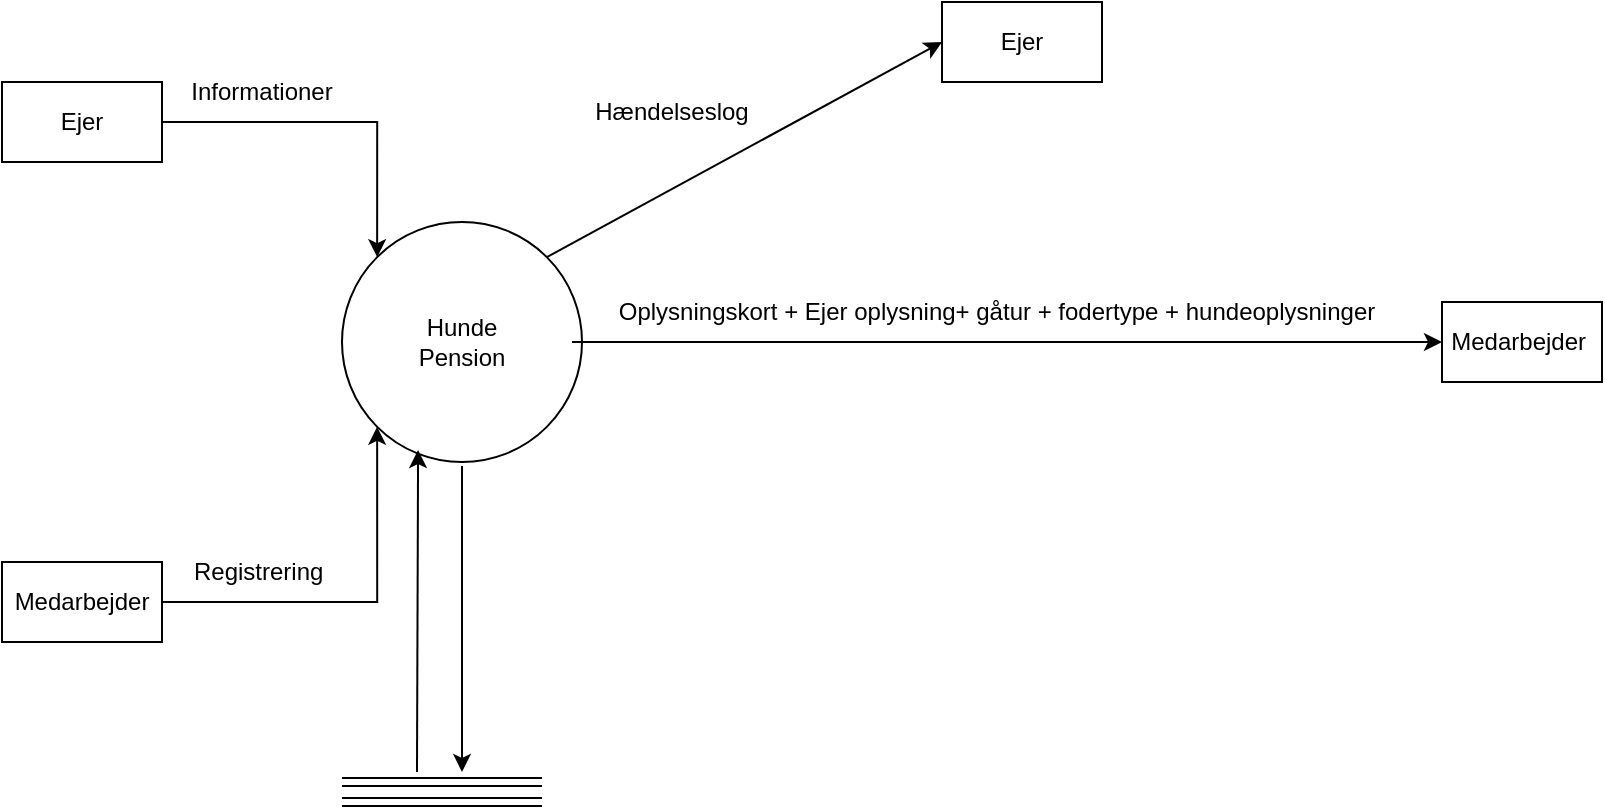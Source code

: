 <mxfile version="24.7.8">
  <diagram name="Side-1" id="4SoXblWmjBMmxnL8p0wN">
    <mxGraphModel dx="1050" dy="621" grid="1" gridSize="10" guides="1" tooltips="1" connect="1" arrows="1" fold="1" page="1" pageScale="1" pageWidth="827" pageHeight="1169" math="0" shadow="0">
      <root>
        <mxCell id="0" />
        <mxCell id="1" parent="0" />
        <mxCell id="9eWgH0xNXHCLbU-PMWU3-1" value="Hunde&lt;div&gt;Pension&lt;/div&gt;" style="ellipse;whiteSpace=wrap;html=1;aspect=fixed;" vertex="1" parent="1">
          <mxGeometry x="180" y="270" width="120" height="120" as="geometry" />
        </mxCell>
        <mxCell id="9eWgH0xNXHCLbU-PMWU3-3" value="" style="edgeStyle=orthogonalEdgeStyle;rounded=0;orthogonalLoop=1;jettySize=auto;html=1;entryX=0;entryY=0;entryDx=0;entryDy=0;" edge="1" parent="1" source="9eWgH0xNXHCLbU-PMWU3-2" target="9eWgH0xNXHCLbU-PMWU3-1">
          <mxGeometry relative="1" as="geometry" />
        </mxCell>
        <mxCell id="9eWgH0xNXHCLbU-PMWU3-2" value="Ejer" style="rounded=0;whiteSpace=wrap;html=1;" vertex="1" parent="1">
          <mxGeometry x="10" y="200" width="80" height="40" as="geometry" />
        </mxCell>
        <mxCell id="9eWgH0xNXHCLbU-PMWU3-5" style="edgeStyle=orthogonalEdgeStyle;rounded=0;orthogonalLoop=1;jettySize=auto;html=1;entryX=0;entryY=1;entryDx=0;entryDy=0;" edge="1" parent="1" source="9eWgH0xNXHCLbU-PMWU3-4" target="9eWgH0xNXHCLbU-PMWU3-1">
          <mxGeometry relative="1" as="geometry" />
        </mxCell>
        <mxCell id="9eWgH0xNXHCLbU-PMWU3-4" value="Medarbejder" style="rounded=0;whiteSpace=wrap;html=1;" vertex="1" parent="1">
          <mxGeometry x="10" y="440" width="80" height="40" as="geometry" />
        </mxCell>
        <mxCell id="9eWgH0xNXHCLbU-PMWU3-13" value="" style="endArrow=classic;html=1;rounded=0;exitX=1;exitY=0;exitDx=0;exitDy=0;entryX=0;entryY=0.5;entryDx=0;entryDy=0;" edge="1" parent="1" source="9eWgH0xNXHCLbU-PMWU3-1" target="9eWgH0xNXHCLbU-PMWU3-30">
          <mxGeometry width="50" height="50" relative="1" as="geometry">
            <mxPoint x="390" y="350" as="sourcePoint" />
            <mxPoint x="600" y="500" as="targetPoint" />
          </mxGeometry>
        </mxCell>
        <mxCell id="9eWgH0xNXHCLbU-PMWU3-14" value="" style="endArrow=classic;html=1;rounded=0;exitX=0;exitY=1;exitDx=0;exitDy=0;entryX=0;entryY=0.5;entryDx=0;entryDy=0;" edge="1" parent="1" source="9eWgH0xNXHCLbU-PMWU3-21" target="9eWgH0xNXHCLbU-PMWU3-41">
          <mxGeometry width="50" height="50" relative="1" as="geometry">
            <mxPoint x="180" y="330" as="sourcePoint" />
            <mxPoint x="610" y="330" as="targetPoint" />
          </mxGeometry>
        </mxCell>
        <mxCell id="9eWgH0xNXHCLbU-PMWU3-20" value="Hændelseslog" style="text;html=1;align=center;verticalAlign=middle;whiteSpace=wrap;rounded=0;" vertex="1" parent="1">
          <mxGeometry x="260" y="200" width="170" height="30" as="geometry" />
        </mxCell>
        <mxCell id="9eWgH0xNXHCLbU-PMWU3-21" value="Oplysningskort + Ejer oplysning+ gåtur + fodertype + hundeoplysninger" style="text;html=1;align=center;verticalAlign=middle;whiteSpace=wrap;rounded=0;rotation=0;" vertex="1" parent="1">
          <mxGeometry x="295" y="300" width="425" height="30" as="geometry" />
        </mxCell>
        <mxCell id="9eWgH0xNXHCLbU-PMWU3-24" value="" style="endArrow=classic;html=1;rounded=0;exitX=0.25;exitY=0;exitDx=0;exitDy=0;entryX=0.317;entryY=0.95;entryDx=0;entryDy=0;entryPerimeter=0;" edge="1" parent="1" target="9eWgH0xNXHCLbU-PMWU3-1">
          <mxGeometry width="50" height="50" relative="1" as="geometry">
            <mxPoint x="217.5" y="545" as="sourcePoint" />
            <mxPoint x="400" y="390" as="targetPoint" />
          </mxGeometry>
        </mxCell>
        <mxCell id="9eWgH0xNXHCLbU-PMWU3-25" value="" style="endArrow=classic;html=1;rounded=0;entryX=0.5;entryY=0;entryDx=0;entryDy=0;" edge="1" parent="1">
          <mxGeometry width="50" height="50" relative="1" as="geometry">
            <mxPoint x="240" y="392" as="sourcePoint" />
            <mxPoint x="240" y="545" as="targetPoint" />
          </mxGeometry>
        </mxCell>
        <mxCell id="9eWgH0xNXHCLbU-PMWU3-30" value="Ejer" style="rounded=0;whiteSpace=wrap;html=1;" vertex="1" parent="1">
          <mxGeometry x="480" y="160" width="80" height="40" as="geometry" />
        </mxCell>
        <mxCell id="9eWgH0xNXHCLbU-PMWU3-41" value="Medarbejder&amp;nbsp;" style="rounded=0;whiteSpace=wrap;html=1;" vertex="1" parent="1">
          <mxGeometry x="730" y="310" width="80" height="40" as="geometry" />
        </mxCell>
        <mxCell id="9eWgH0xNXHCLbU-PMWU3-44" value="" style="shape=link;html=1;rounded=0;" edge="1" parent="1">
          <mxGeometry width="100" relative="1" as="geometry">
            <mxPoint x="180" y="560" as="sourcePoint" />
            <mxPoint x="280" y="560" as="targetPoint" />
          </mxGeometry>
        </mxCell>
        <mxCell id="9eWgH0xNXHCLbU-PMWU3-45" value="&lt;span style=&quot;color: rgba(0, 0, 0, 0); font-family: monospace; font-size: 0px; text-align: start; background-color: rgb(27, 29, 30);&quot;&gt;%3CmxGraphModel%3E%3Croot%3E%3CmxCell%20id%3D%220%22%2F%3E%3CmxCell%20id%3D%221%22%20parent%3D%220%22%2F%3E%3CmxCell%20id%3D%222%22%20value%3D%22%22%20style%3D%22shape%3Dlink%3Bhtml%3D1%3Brounded%3D0%3B%22%20edge%3D%221%22%20parent%3D%221%22%3E%3CmxGeometry%20width%3D%22100%22%20relative%3D%221%22%20as%3D%22geometry%22%3E%3CmxPoint%20x%3D%22360%22%20y%3D%22370%22%20as%3D%22sourcePoint%22%2F%3E%3CmxPoint%20x%3D%22460%22%20y%3D%22370%22%20as%3D%22targetPoint%22%2F%3E%3C%2FmxGeometry%3E%3C%2FmxCell%3E%3C%2Froot%3E%3C%2FmxGraphModel%3&lt;/span&gt;" style="shape=link;html=1;rounded=0;" edge="1" parent="1">
          <mxGeometry width="100" relative="1" as="geometry">
            <mxPoint x="180" y="550" as="sourcePoint" />
            <mxPoint x="280" y="550" as="targetPoint" />
          </mxGeometry>
        </mxCell>
        <mxCell id="9eWgH0xNXHCLbU-PMWU3-46" value="Informationer" style="text;html=1;align=center;verticalAlign=middle;whiteSpace=wrap;rounded=0;" vertex="1" parent="1">
          <mxGeometry x="100" y="190" width="80" height="30" as="geometry" />
        </mxCell>
        <mxCell id="9eWgH0xNXHCLbU-PMWU3-47" value="Registrering&amp;nbsp;" style="text;html=1;align=center;verticalAlign=middle;whiteSpace=wrap;rounded=0;" vertex="1" parent="1">
          <mxGeometry x="110" y="430" width="60" height="30" as="geometry" />
        </mxCell>
      </root>
    </mxGraphModel>
  </diagram>
</mxfile>

